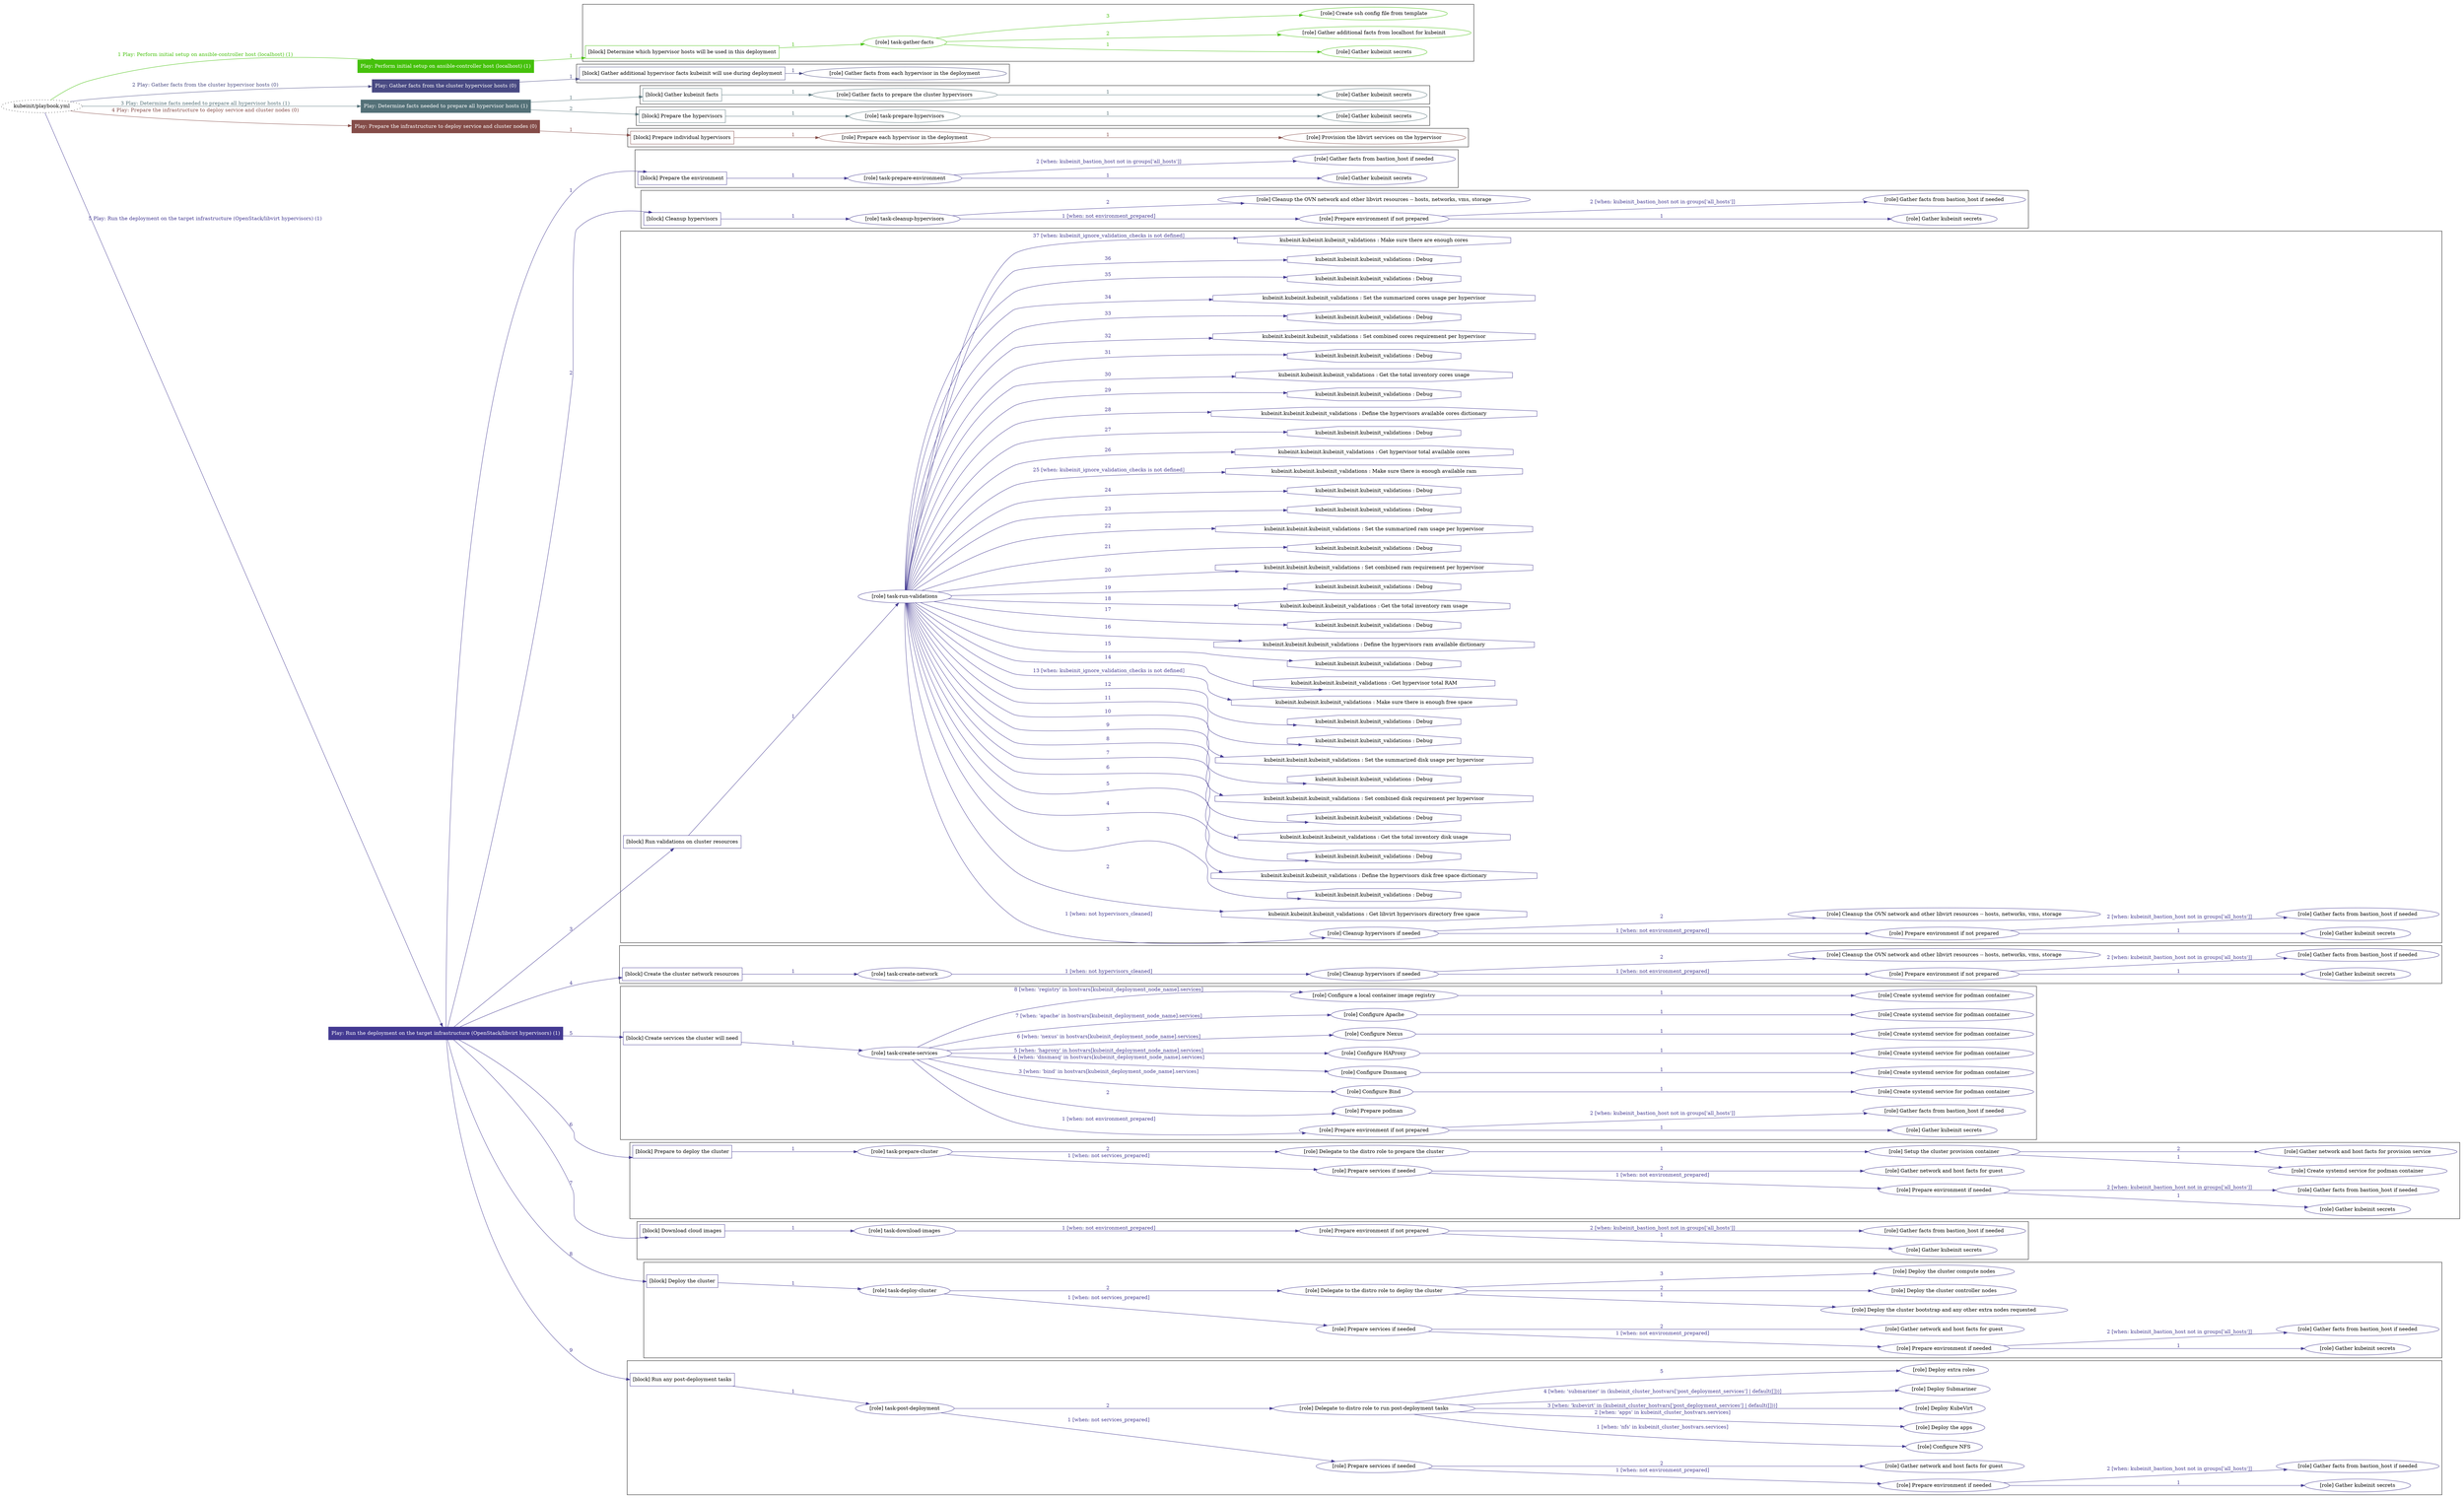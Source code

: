 digraph {
	graph [concentrate=true ordering=in rankdir=LR ratio=fill]
	edge [esep=5 sep=10]
	"kubeinit/playbook.yml" [URL="/home/runner/work/kubeinit/kubeinit/kubeinit/playbook.yml" id=playbook_f1ef7adb style=dotted]
	"kubeinit/playbook.yml" -> play_fabb509e [label="1 Play: Perform initial setup on ansible-controller host (localhost) (1)" color="#45c10b" fontcolor="#45c10b" id=edge_play_fabb509e labeltooltip="1 Play: Perform initial setup on ansible-controller host (localhost) (1)" tooltip="1 Play: Perform initial setup on ansible-controller host (localhost) (1)"]
	subgraph "Play: Perform initial setup on ansible-controller host (localhost) (1)" {
		play_fabb509e [label="Play: Perform initial setup on ansible-controller host (localhost) (1)" URL="/home/runner/work/kubeinit/kubeinit/kubeinit/playbook.yml" color="#45c10b" fontcolor="#ffffff" id=play_fabb509e shape=box style=filled tooltip=localhost]
		play_fabb509e -> block_0208458a [label=1 color="#45c10b" fontcolor="#45c10b" id=edge_block_0208458a labeltooltip=1 tooltip=1]
		subgraph cluster_block_0208458a {
			block_0208458a [label="[block] Determine which hypervisor hosts will be used in this deployment" URL="/home/runner/work/kubeinit/kubeinit/kubeinit/playbook.yml" color="#45c10b" id=block_0208458a labeltooltip="Determine which hypervisor hosts will be used in this deployment" shape=box tooltip="Determine which hypervisor hosts will be used in this deployment"]
			block_0208458a -> role_4c4c0410 [label="1 " color="#45c10b" fontcolor="#45c10b" id=edge_role_4c4c0410 labeltooltip="1 " tooltip="1 "]
			subgraph "task-gather-facts" {
				role_4c4c0410 [label="[role] task-gather-facts" URL="/home/runner/work/kubeinit/kubeinit/kubeinit/playbook.yml" color="#45c10b" id=role_4c4c0410 tooltip="task-gather-facts"]
				role_4c4c0410 -> role_473fc4cc [label="1 " color="#45c10b" fontcolor="#45c10b" id=edge_role_473fc4cc labeltooltip="1 " tooltip="1 "]
				subgraph "Gather kubeinit secrets" {
					role_473fc4cc [label="[role] Gather kubeinit secrets" URL="/home/runner/.ansible/collections/ansible_collections/kubeinit/kubeinit/roles/kubeinit_prepare/tasks/build_hypervisors_group.yml" color="#45c10b" id=role_473fc4cc tooltip="Gather kubeinit secrets"]
				}
				role_4c4c0410 -> role_9137342a [label="2 " color="#45c10b" fontcolor="#45c10b" id=edge_role_9137342a labeltooltip="2 " tooltip="2 "]
				subgraph "Gather additional facts from localhost for kubeinit" {
					role_9137342a [label="[role] Gather additional facts from localhost for kubeinit" URL="/home/runner/.ansible/collections/ansible_collections/kubeinit/kubeinit/roles/kubeinit_prepare/tasks/build_hypervisors_group.yml" color="#45c10b" id=role_9137342a tooltip="Gather additional facts from localhost for kubeinit"]
				}
				role_4c4c0410 -> role_82b6e78a [label="3 " color="#45c10b" fontcolor="#45c10b" id=edge_role_82b6e78a labeltooltip="3 " tooltip="3 "]
				subgraph "Create ssh config file from template" {
					role_82b6e78a [label="[role] Create ssh config file from template" URL="/home/runner/.ansible/collections/ansible_collections/kubeinit/kubeinit/roles/kubeinit_prepare/tasks/build_hypervisors_group.yml" color="#45c10b" id=role_82b6e78a tooltip="Create ssh config file from template"]
				}
			}
		}
	}
	"kubeinit/playbook.yml" -> play_327521df [label="2 Play: Gather facts from the cluster hypervisor hosts (0)" color="#494a83" fontcolor="#494a83" id=edge_play_327521df labeltooltip="2 Play: Gather facts from the cluster hypervisor hosts (0)" tooltip="2 Play: Gather facts from the cluster hypervisor hosts (0)"]
	subgraph "Play: Gather facts from the cluster hypervisor hosts (0)" {
		play_327521df [label="Play: Gather facts from the cluster hypervisor hosts (0)" URL="/home/runner/work/kubeinit/kubeinit/kubeinit/playbook.yml" color="#494a83" fontcolor="#ffffff" id=play_327521df shape=box style=filled tooltip="Play: Gather facts from the cluster hypervisor hosts (0)"]
		play_327521df -> block_bde882eb [label=1 color="#494a83" fontcolor="#494a83" id=edge_block_bde882eb labeltooltip=1 tooltip=1]
		subgraph cluster_block_bde882eb {
			block_bde882eb [label="[block] Gather additional hypervisor facts kubeinit will use during deployment" URL="/home/runner/work/kubeinit/kubeinit/kubeinit/playbook.yml" color="#494a83" id=block_bde882eb labeltooltip="Gather additional hypervisor facts kubeinit will use during deployment" shape=box tooltip="Gather additional hypervisor facts kubeinit will use during deployment"]
			block_bde882eb -> role_050c8e39 [label="1 " color="#494a83" fontcolor="#494a83" id=edge_role_050c8e39 labeltooltip="1 " tooltip="1 "]
			subgraph "Gather facts from each hypervisor in the deployment" {
				role_050c8e39 [label="[role] Gather facts from each hypervisor in the deployment" URL="/home/runner/work/kubeinit/kubeinit/kubeinit/playbook.yml" color="#494a83" id=role_050c8e39 tooltip="Gather facts from each hypervisor in the deployment"]
			}
		}
	}
	"kubeinit/playbook.yml" -> play_872f3c95 [label="3 Play: Determine facts needed to prepare all hypervisor hosts (1)" color="#547178" fontcolor="#547178" id=edge_play_872f3c95 labeltooltip="3 Play: Determine facts needed to prepare all hypervisor hosts (1)" tooltip="3 Play: Determine facts needed to prepare all hypervisor hosts (1)"]
	subgraph "Play: Determine facts needed to prepare all hypervisor hosts (1)" {
		play_872f3c95 [label="Play: Determine facts needed to prepare all hypervisor hosts (1)" URL="/home/runner/work/kubeinit/kubeinit/kubeinit/playbook.yml" color="#547178" fontcolor="#ffffff" id=play_872f3c95 shape=box style=filled tooltip=localhost]
		play_872f3c95 -> block_203fd773 [label=1 color="#547178" fontcolor="#547178" id=edge_block_203fd773 labeltooltip=1 tooltip=1]
		subgraph cluster_block_203fd773 {
			block_203fd773 [label="[block] Gather kubeinit facts" URL="/home/runner/work/kubeinit/kubeinit/kubeinit/playbook.yml" color="#547178" id=block_203fd773 labeltooltip="Gather kubeinit facts" shape=box tooltip="Gather kubeinit facts"]
			block_203fd773 -> role_76fe148a [label="1 " color="#547178" fontcolor="#547178" id=edge_role_76fe148a labeltooltip="1 " tooltip="1 "]
			subgraph "Gather facts to prepare the cluster hypervisors" {
				role_76fe148a [label="[role] Gather facts to prepare the cluster hypervisors" URL="/home/runner/work/kubeinit/kubeinit/kubeinit/playbook.yml" color="#547178" id=role_76fe148a tooltip="Gather facts to prepare the cluster hypervisors"]
				role_76fe148a -> role_fa76c7e6 [label="1 " color="#547178" fontcolor="#547178" id=edge_role_fa76c7e6 labeltooltip="1 " tooltip="1 "]
				subgraph "Gather kubeinit secrets" {
					role_fa76c7e6 [label="[role] Gather kubeinit secrets" URL="/home/runner/.ansible/collections/ansible_collections/kubeinit/kubeinit/roles/kubeinit_prepare/tasks/gather_kubeinit_facts.yml" color="#547178" id=role_fa76c7e6 tooltip="Gather kubeinit secrets"]
				}
			}
		}
		play_872f3c95 -> block_c84a7613 [label=2 color="#547178" fontcolor="#547178" id=edge_block_c84a7613 labeltooltip=2 tooltip=2]
		subgraph cluster_block_c84a7613 {
			block_c84a7613 [label="[block] Prepare the hypervisors" URL="/home/runner/work/kubeinit/kubeinit/kubeinit/playbook.yml" color="#547178" id=block_c84a7613 labeltooltip="Prepare the hypervisors" shape=box tooltip="Prepare the hypervisors"]
			block_c84a7613 -> role_f248ac48 [label="1 " color="#547178" fontcolor="#547178" id=edge_role_f248ac48 labeltooltip="1 " tooltip="1 "]
			subgraph "task-prepare-hypervisors" {
				role_f248ac48 [label="[role] task-prepare-hypervisors" URL="/home/runner/work/kubeinit/kubeinit/kubeinit/playbook.yml" color="#547178" id=role_f248ac48 tooltip="task-prepare-hypervisors"]
				role_f248ac48 -> role_d72f5850 [label="1 " color="#547178" fontcolor="#547178" id=edge_role_d72f5850 labeltooltip="1 " tooltip="1 "]
				subgraph "Gather kubeinit secrets" {
					role_d72f5850 [label="[role] Gather kubeinit secrets" URL="/home/runner/.ansible/collections/ansible_collections/kubeinit/kubeinit/roles/kubeinit_prepare/tasks/gather_kubeinit_facts.yml" color="#547178" id=role_d72f5850 tooltip="Gather kubeinit secrets"]
				}
			}
		}
	}
	"kubeinit/playbook.yml" -> play_e6909265 [label="4 Play: Prepare the infrastructure to deploy service and cluster nodes (0)" color="#844c48" fontcolor="#844c48" id=edge_play_e6909265 labeltooltip="4 Play: Prepare the infrastructure to deploy service and cluster nodes (0)" tooltip="4 Play: Prepare the infrastructure to deploy service and cluster nodes (0)"]
	subgraph "Play: Prepare the infrastructure to deploy service and cluster nodes (0)" {
		play_e6909265 [label="Play: Prepare the infrastructure to deploy service and cluster nodes (0)" URL="/home/runner/work/kubeinit/kubeinit/kubeinit/playbook.yml" color="#844c48" fontcolor="#ffffff" id=play_e6909265 shape=box style=filled tooltip="Play: Prepare the infrastructure to deploy service and cluster nodes (0)"]
		play_e6909265 -> block_bc62491f [label=1 color="#844c48" fontcolor="#844c48" id=edge_block_bc62491f labeltooltip=1 tooltip=1]
		subgraph cluster_block_bc62491f {
			block_bc62491f [label="[block] Prepare individual hypervisors" URL="/home/runner/work/kubeinit/kubeinit/kubeinit/playbook.yml" color="#844c48" id=block_bc62491f labeltooltip="Prepare individual hypervisors" shape=box tooltip="Prepare individual hypervisors"]
			block_bc62491f -> role_dd9dfa43 [label="1 " color="#844c48" fontcolor="#844c48" id=edge_role_dd9dfa43 labeltooltip="1 " tooltip="1 "]
			subgraph "Prepare each hypervisor in the deployment" {
				role_dd9dfa43 [label="[role] Prepare each hypervisor in the deployment" URL="/home/runner/work/kubeinit/kubeinit/kubeinit/playbook.yml" color="#844c48" id=role_dd9dfa43 tooltip="Prepare each hypervisor in the deployment"]
				role_dd9dfa43 -> role_60c9f21b [label="1 " color="#844c48" fontcolor="#844c48" id=edge_role_60c9f21b labeltooltip="1 " tooltip="1 "]
				subgraph "Provision the libvirt services on the hypervisor" {
					role_60c9f21b [label="[role] Provision the libvirt services on the hypervisor" URL="/home/runner/.ansible/collections/ansible_collections/kubeinit/kubeinit/roles/kubeinit_prepare/tasks/prepare_hypervisor.yml" color="#844c48" id=role_60c9f21b tooltip="Provision the libvirt services on the hypervisor"]
				}
			}
		}
	}
	"kubeinit/playbook.yml" -> play_c74c6788 [label="5 Play: Run the deployment on the target infrastructure (OpenStack/libvirt hypervisors) (1)" color="#443a92" fontcolor="#443a92" id=edge_play_c74c6788 labeltooltip="5 Play: Run the deployment on the target infrastructure (OpenStack/libvirt hypervisors) (1)" tooltip="5 Play: Run the deployment on the target infrastructure (OpenStack/libvirt hypervisors) (1)"]
	subgraph "Play: Run the deployment on the target infrastructure (OpenStack/libvirt hypervisors) (1)" {
		play_c74c6788 [label="Play: Run the deployment on the target infrastructure (OpenStack/libvirt hypervisors) (1)" URL="/home/runner/work/kubeinit/kubeinit/kubeinit/playbook.yml" color="#443a92" fontcolor="#ffffff" id=play_c74c6788 shape=box style=filled tooltip=localhost]
		play_c74c6788 -> block_db8c8530 [label=1 color="#443a92" fontcolor="#443a92" id=edge_block_db8c8530 labeltooltip=1 tooltip=1]
		subgraph cluster_block_db8c8530 {
			block_db8c8530 [label="[block] Prepare the environment" URL="/home/runner/work/kubeinit/kubeinit/kubeinit/playbook.yml" color="#443a92" id=block_db8c8530 labeltooltip="Prepare the environment" shape=box tooltip="Prepare the environment"]
			block_db8c8530 -> role_d789dc20 [label="1 " color="#443a92" fontcolor="#443a92" id=edge_role_d789dc20 labeltooltip="1 " tooltip="1 "]
			subgraph "task-prepare-environment" {
				role_d789dc20 [label="[role] task-prepare-environment" URL="/home/runner/work/kubeinit/kubeinit/kubeinit/playbook.yml" color="#443a92" id=role_d789dc20 tooltip="task-prepare-environment"]
				role_d789dc20 -> role_feb5e7ee [label="1 " color="#443a92" fontcolor="#443a92" id=edge_role_feb5e7ee labeltooltip="1 " tooltip="1 "]
				subgraph "Gather kubeinit secrets" {
					role_feb5e7ee [label="[role] Gather kubeinit secrets" URL="/home/runner/.ansible/collections/ansible_collections/kubeinit/kubeinit/roles/kubeinit_prepare/tasks/gather_kubeinit_facts.yml" color="#443a92" id=role_feb5e7ee tooltip="Gather kubeinit secrets"]
				}
				role_d789dc20 -> role_a192f4b1 [label="2 [when: kubeinit_bastion_host not in groups['all_hosts']]" color="#443a92" fontcolor="#443a92" id=edge_role_a192f4b1 labeltooltip="2 [when: kubeinit_bastion_host not in groups['all_hosts']]" tooltip="2 [when: kubeinit_bastion_host not in groups['all_hosts']]"]
				subgraph "Gather facts from bastion_host if needed" {
					role_a192f4b1 [label="[role] Gather facts from bastion_host if needed" URL="/home/runner/.ansible/collections/ansible_collections/kubeinit/kubeinit/roles/kubeinit_prepare/tasks/main.yml" color="#443a92" id=role_a192f4b1 tooltip="Gather facts from bastion_host if needed"]
				}
			}
		}
		play_c74c6788 -> block_e143e408 [label=2 color="#443a92" fontcolor="#443a92" id=edge_block_e143e408 labeltooltip=2 tooltip=2]
		subgraph cluster_block_e143e408 {
			block_e143e408 [label="[block] Cleanup hypervisors" URL="/home/runner/work/kubeinit/kubeinit/kubeinit/playbook.yml" color="#443a92" id=block_e143e408 labeltooltip="Cleanup hypervisors" shape=box tooltip="Cleanup hypervisors"]
			block_e143e408 -> role_1971804c [label="1 " color="#443a92" fontcolor="#443a92" id=edge_role_1971804c labeltooltip="1 " tooltip="1 "]
			subgraph "task-cleanup-hypervisors" {
				role_1971804c [label="[role] task-cleanup-hypervisors" URL="/home/runner/work/kubeinit/kubeinit/kubeinit/playbook.yml" color="#443a92" id=role_1971804c tooltip="task-cleanup-hypervisors"]
				role_1971804c -> role_dc70c184 [label="1 [when: not environment_prepared]" color="#443a92" fontcolor="#443a92" id=edge_role_dc70c184 labeltooltip="1 [when: not environment_prepared]" tooltip="1 [when: not environment_prepared]"]
				subgraph "Prepare environment if not prepared" {
					role_dc70c184 [label="[role] Prepare environment if not prepared" URL="/home/runner/.ansible/collections/ansible_collections/kubeinit/kubeinit/roles/kubeinit_libvirt/tasks/cleanup_hypervisors.yml" color="#443a92" id=role_dc70c184 tooltip="Prepare environment if not prepared"]
					role_dc70c184 -> role_12bd7031 [label="1 " color="#443a92" fontcolor="#443a92" id=edge_role_12bd7031 labeltooltip="1 " tooltip="1 "]
					subgraph "Gather kubeinit secrets" {
						role_12bd7031 [label="[role] Gather kubeinit secrets" URL="/home/runner/.ansible/collections/ansible_collections/kubeinit/kubeinit/roles/kubeinit_prepare/tasks/gather_kubeinit_facts.yml" color="#443a92" id=role_12bd7031 tooltip="Gather kubeinit secrets"]
					}
					role_dc70c184 -> role_d91a3fce [label="2 [when: kubeinit_bastion_host not in groups['all_hosts']]" color="#443a92" fontcolor="#443a92" id=edge_role_d91a3fce labeltooltip="2 [when: kubeinit_bastion_host not in groups['all_hosts']]" tooltip="2 [when: kubeinit_bastion_host not in groups['all_hosts']]"]
					subgraph "Gather facts from bastion_host if needed" {
						role_d91a3fce [label="[role] Gather facts from bastion_host if needed" URL="/home/runner/.ansible/collections/ansible_collections/kubeinit/kubeinit/roles/kubeinit_prepare/tasks/main.yml" color="#443a92" id=role_d91a3fce tooltip="Gather facts from bastion_host if needed"]
					}
				}
				role_1971804c -> role_59fbc5e1 [label="2 " color="#443a92" fontcolor="#443a92" id=edge_role_59fbc5e1 labeltooltip="2 " tooltip="2 "]
				subgraph "Cleanup the OVN network and other libvirt resources -- hosts, networks, vms, storage" {
					role_59fbc5e1 [label="[role] Cleanup the OVN network and other libvirt resources -- hosts, networks, vms, storage" URL="/home/runner/.ansible/collections/ansible_collections/kubeinit/kubeinit/roles/kubeinit_libvirt/tasks/cleanup_hypervisors.yml" color="#443a92" id=role_59fbc5e1 tooltip="Cleanup the OVN network and other libvirt resources -- hosts, networks, vms, storage"]
				}
			}
		}
		play_c74c6788 -> block_5e74391b [label=3 color="#443a92" fontcolor="#443a92" id=edge_block_5e74391b labeltooltip=3 tooltip=3]
		subgraph cluster_block_5e74391b {
			block_5e74391b [label="[block] Run validations on cluster resources" URL="/home/runner/work/kubeinit/kubeinit/kubeinit/playbook.yml" color="#443a92" id=block_5e74391b labeltooltip="Run validations on cluster resources" shape=box tooltip="Run validations on cluster resources"]
			block_5e74391b -> role_a56c668d [label="1 " color="#443a92" fontcolor="#443a92" id=edge_role_a56c668d labeltooltip="1 " tooltip="1 "]
			subgraph "task-run-validations" {
				role_a56c668d [label="[role] task-run-validations" URL="/home/runner/work/kubeinit/kubeinit/kubeinit/playbook.yml" color="#443a92" id=role_a56c668d tooltip="task-run-validations"]
				role_a56c668d -> role_3bebaae3 [label="1 [when: not hypervisors_cleaned]" color="#443a92" fontcolor="#443a92" id=edge_role_3bebaae3 labeltooltip="1 [when: not hypervisors_cleaned]" tooltip="1 [when: not hypervisors_cleaned]"]
				subgraph "Cleanup hypervisors if needed" {
					role_3bebaae3 [label="[role] Cleanup hypervisors if needed" URL="/home/runner/.ansible/collections/ansible_collections/kubeinit/kubeinit/roles/kubeinit_validations/tasks/main.yml" color="#443a92" id=role_3bebaae3 tooltip="Cleanup hypervisors if needed"]
					role_3bebaae3 -> role_2624d68c [label="1 [when: not environment_prepared]" color="#443a92" fontcolor="#443a92" id=edge_role_2624d68c labeltooltip="1 [when: not environment_prepared]" tooltip="1 [when: not environment_prepared]"]
					subgraph "Prepare environment if not prepared" {
						role_2624d68c [label="[role] Prepare environment if not prepared" URL="/home/runner/.ansible/collections/ansible_collections/kubeinit/kubeinit/roles/kubeinit_libvirt/tasks/cleanup_hypervisors.yml" color="#443a92" id=role_2624d68c tooltip="Prepare environment if not prepared"]
						role_2624d68c -> role_0c136685 [label="1 " color="#443a92" fontcolor="#443a92" id=edge_role_0c136685 labeltooltip="1 " tooltip="1 "]
						subgraph "Gather kubeinit secrets" {
							role_0c136685 [label="[role] Gather kubeinit secrets" URL="/home/runner/.ansible/collections/ansible_collections/kubeinit/kubeinit/roles/kubeinit_prepare/tasks/gather_kubeinit_facts.yml" color="#443a92" id=role_0c136685 tooltip="Gather kubeinit secrets"]
						}
						role_2624d68c -> role_4822252d [label="2 [when: kubeinit_bastion_host not in groups['all_hosts']]" color="#443a92" fontcolor="#443a92" id=edge_role_4822252d labeltooltip="2 [when: kubeinit_bastion_host not in groups['all_hosts']]" tooltip="2 [when: kubeinit_bastion_host not in groups['all_hosts']]"]
						subgraph "Gather facts from bastion_host if needed" {
							role_4822252d [label="[role] Gather facts from bastion_host if needed" URL="/home/runner/.ansible/collections/ansible_collections/kubeinit/kubeinit/roles/kubeinit_prepare/tasks/main.yml" color="#443a92" id=role_4822252d tooltip="Gather facts from bastion_host if needed"]
						}
					}
					role_3bebaae3 -> role_fb03ec36 [label="2 " color="#443a92" fontcolor="#443a92" id=edge_role_fb03ec36 labeltooltip="2 " tooltip="2 "]
					subgraph "Cleanup the OVN network and other libvirt resources -- hosts, networks, vms, storage" {
						role_fb03ec36 [label="[role] Cleanup the OVN network and other libvirt resources -- hosts, networks, vms, storage" URL="/home/runner/.ansible/collections/ansible_collections/kubeinit/kubeinit/roles/kubeinit_libvirt/tasks/cleanup_hypervisors.yml" color="#443a92" id=role_fb03ec36 tooltip="Cleanup the OVN network and other libvirt resources -- hosts, networks, vms, storage"]
					}
				}
				task_5bf4d735 [label="kubeinit.kubeinit.kubeinit_validations : Get libvirt hypervisors directory free space" URL="/home/runner/.ansible/collections/ansible_collections/kubeinit/kubeinit/roles/kubeinit_validations/tasks/10_libvirt_free_space.yml" color="#443a92" id=task_5bf4d735 shape=octagon tooltip="kubeinit.kubeinit.kubeinit_validations : Get libvirt hypervisors directory free space"]
				role_a56c668d -> task_5bf4d735 [label="2 " color="#443a92" fontcolor="#443a92" id=edge_task_5bf4d735 labeltooltip="2 " tooltip="2 "]
				task_1319556d [label="kubeinit.kubeinit.kubeinit_validations : Debug" URL="/home/runner/.ansible/collections/ansible_collections/kubeinit/kubeinit/roles/kubeinit_validations/tasks/10_libvirt_free_space.yml" color="#443a92" id=task_1319556d shape=octagon tooltip="kubeinit.kubeinit.kubeinit_validations : Debug"]
				role_a56c668d -> task_1319556d [label="3 " color="#443a92" fontcolor="#443a92" id=edge_task_1319556d labeltooltip="3 " tooltip="3 "]
				task_831126ab [label="kubeinit.kubeinit.kubeinit_validations : Define the hypervisors disk free space dictionary" URL="/home/runner/.ansible/collections/ansible_collections/kubeinit/kubeinit/roles/kubeinit_validations/tasks/10_libvirt_free_space.yml" color="#443a92" id=task_831126ab shape=octagon tooltip="kubeinit.kubeinit.kubeinit_validations : Define the hypervisors disk free space dictionary"]
				role_a56c668d -> task_831126ab [label="4 " color="#443a92" fontcolor="#443a92" id=edge_task_831126ab labeltooltip="4 " tooltip="4 "]
				task_9d6d9506 [label="kubeinit.kubeinit.kubeinit_validations : Debug" URL="/home/runner/.ansible/collections/ansible_collections/kubeinit/kubeinit/roles/kubeinit_validations/tasks/10_libvirt_free_space.yml" color="#443a92" id=task_9d6d9506 shape=octagon tooltip="kubeinit.kubeinit.kubeinit_validations : Debug"]
				role_a56c668d -> task_9d6d9506 [label="5 " color="#443a92" fontcolor="#443a92" id=edge_task_9d6d9506 labeltooltip="5 " tooltip="5 "]
				task_27c920ee [label="kubeinit.kubeinit.kubeinit_validations : Get the total inventory disk usage" URL="/home/runner/.ansible/collections/ansible_collections/kubeinit/kubeinit/roles/kubeinit_validations/tasks/10_libvirt_free_space.yml" color="#443a92" id=task_27c920ee shape=octagon tooltip="kubeinit.kubeinit.kubeinit_validations : Get the total inventory disk usage"]
				role_a56c668d -> task_27c920ee [label="6 " color="#443a92" fontcolor="#443a92" id=edge_task_27c920ee labeltooltip="6 " tooltip="6 "]
				task_d1d84e8d [label="kubeinit.kubeinit.kubeinit_validations : Debug" URL="/home/runner/.ansible/collections/ansible_collections/kubeinit/kubeinit/roles/kubeinit_validations/tasks/10_libvirt_free_space.yml" color="#443a92" id=task_d1d84e8d shape=octagon tooltip="kubeinit.kubeinit.kubeinit_validations : Debug"]
				role_a56c668d -> task_d1d84e8d [label="7 " color="#443a92" fontcolor="#443a92" id=edge_task_d1d84e8d labeltooltip="7 " tooltip="7 "]
				task_03cf1100 [label="kubeinit.kubeinit.kubeinit_validations : Set combined disk requirement per hypervisor" URL="/home/runner/.ansible/collections/ansible_collections/kubeinit/kubeinit/roles/kubeinit_validations/tasks/10_libvirt_free_space.yml" color="#443a92" id=task_03cf1100 shape=octagon tooltip="kubeinit.kubeinit.kubeinit_validations : Set combined disk requirement per hypervisor"]
				role_a56c668d -> task_03cf1100 [label="8 " color="#443a92" fontcolor="#443a92" id=edge_task_03cf1100 labeltooltip="8 " tooltip="8 "]
				task_585d4a7d [label="kubeinit.kubeinit.kubeinit_validations : Debug" URL="/home/runner/.ansible/collections/ansible_collections/kubeinit/kubeinit/roles/kubeinit_validations/tasks/10_libvirt_free_space.yml" color="#443a92" id=task_585d4a7d shape=octagon tooltip="kubeinit.kubeinit.kubeinit_validations : Debug"]
				role_a56c668d -> task_585d4a7d [label="9 " color="#443a92" fontcolor="#443a92" id=edge_task_585d4a7d labeltooltip="9 " tooltip="9 "]
				task_7e96a4cf [label="kubeinit.kubeinit.kubeinit_validations : Set the summarized disk usage per hypervisor" URL="/home/runner/.ansible/collections/ansible_collections/kubeinit/kubeinit/roles/kubeinit_validations/tasks/10_libvirt_free_space.yml" color="#443a92" id=task_7e96a4cf shape=octagon tooltip="kubeinit.kubeinit.kubeinit_validations : Set the summarized disk usage per hypervisor"]
				role_a56c668d -> task_7e96a4cf [label="10 " color="#443a92" fontcolor="#443a92" id=edge_task_7e96a4cf labeltooltip="10 " tooltip="10 "]
				task_82f72dd9 [label="kubeinit.kubeinit.kubeinit_validations : Debug" URL="/home/runner/.ansible/collections/ansible_collections/kubeinit/kubeinit/roles/kubeinit_validations/tasks/10_libvirt_free_space.yml" color="#443a92" id=task_82f72dd9 shape=octagon tooltip="kubeinit.kubeinit.kubeinit_validations : Debug"]
				role_a56c668d -> task_82f72dd9 [label="11 " color="#443a92" fontcolor="#443a92" id=edge_task_82f72dd9 labeltooltip="11 " tooltip="11 "]
				task_3e1c5df9 [label="kubeinit.kubeinit.kubeinit_validations : Debug" URL="/home/runner/.ansible/collections/ansible_collections/kubeinit/kubeinit/roles/kubeinit_validations/tasks/10_libvirt_free_space.yml" color="#443a92" id=task_3e1c5df9 shape=octagon tooltip="kubeinit.kubeinit.kubeinit_validations : Debug"]
				role_a56c668d -> task_3e1c5df9 [label="12 " color="#443a92" fontcolor="#443a92" id=edge_task_3e1c5df9 labeltooltip="12 " tooltip="12 "]
				task_170bb900 [label="kubeinit.kubeinit.kubeinit_validations : Make sure there is enough free space" URL="/home/runner/.ansible/collections/ansible_collections/kubeinit/kubeinit/roles/kubeinit_validations/tasks/10_libvirt_free_space.yml" color="#443a92" id=task_170bb900 shape=octagon tooltip="kubeinit.kubeinit.kubeinit_validations : Make sure there is enough free space"]
				role_a56c668d -> task_170bb900 [label="13 [when: kubeinit_ignore_validation_checks is not defined]" color="#443a92" fontcolor="#443a92" id=edge_task_170bb900 labeltooltip="13 [when: kubeinit_ignore_validation_checks is not defined]" tooltip="13 [when: kubeinit_ignore_validation_checks is not defined]"]
				task_40876b40 [label="kubeinit.kubeinit.kubeinit_validations : Get hypervisor total RAM" URL="/home/runner/.ansible/collections/ansible_collections/kubeinit/kubeinit/roles/kubeinit_validations/tasks/20_libvirt_available_ram.yml" color="#443a92" id=task_40876b40 shape=octagon tooltip="kubeinit.kubeinit.kubeinit_validations : Get hypervisor total RAM"]
				role_a56c668d -> task_40876b40 [label="14 " color="#443a92" fontcolor="#443a92" id=edge_task_40876b40 labeltooltip="14 " tooltip="14 "]
				task_d8d0bf49 [label="kubeinit.kubeinit.kubeinit_validations : Debug" URL="/home/runner/.ansible/collections/ansible_collections/kubeinit/kubeinit/roles/kubeinit_validations/tasks/20_libvirt_available_ram.yml" color="#443a92" id=task_d8d0bf49 shape=octagon tooltip="kubeinit.kubeinit.kubeinit_validations : Debug"]
				role_a56c668d -> task_d8d0bf49 [label="15 " color="#443a92" fontcolor="#443a92" id=edge_task_d8d0bf49 labeltooltip="15 " tooltip="15 "]
				task_68f6e0a2 [label="kubeinit.kubeinit.kubeinit_validations : Define the hypervisors ram available dictionary" URL="/home/runner/.ansible/collections/ansible_collections/kubeinit/kubeinit/roles/kubeinit_validations/tasks/20_libvirt_available_ram.yml" color="#443a92" id=task_68f6e0a2 shape=octagon tooltip="kubeinit.kubeinit.kubeinit_validations : Define the hypervisors ram available dictionary"]
				role_a56c668d -> task_68f6e0a2 [label="16 " color="#443a92" fontcolor="#443a92" id=edge_task_68f6e0a2 labeltooltip="16 " tooltip="16 "]
				task_8be81689 [label="kubeinit.kubeinit.kubeinit_validations : Debug" URL="/home/runner/.ansible/collections/ansible_collections/kubeinit/kubeinit/roles/kubeinit_validations/tasks/20_libvirt_available_ram.yml" color="#443a92" id=task_8be81689 shape=octagon tooltip="kubeinit.kubeinit.kubeinit_validations : Debug"]
				role_a56c668d -> task_8be81689 [label="17 " color="#443a92" fontcolor="#443a92" id=edge_task_8be81689 labeltooltip="17 " tooltip="17 "]
				task_0c9b9514 [label="kubeinit.kubeinit.kubeinit_validations : Get the total inventory ram usage" URL="/home/runner/.ansible/collections/ansible_collections/kubeinit/kubeinit/roles/kubeinit_validations/tasks/20_libvirt_available_ram.yml" color="#443a92" id=task_0c9b9514 shape=octagon tooltip="kubeinit.kubeinit.kubeinit_validations : Get the total inventory ram usage"]
				role_a56c668d -> task_0c9b9514 [label="18 " color="#443a92" fontcolor="#443a92" id=edge_task_0c9b9514 labeltooltip="18 " tooltip="18 "]
				task_98dfa803 [label="kubeinit.kubeinit.kubeinit_validations : Debug" URL="/home/runner/.ansible/collections/ansible_collections/kubeinit/kubeinit/roles/kubeinit_validations/tasks/20_libvirt_available_ram.yml" color="#443a92" id=task_98dfa803 shape=octagon tooltip="kubeinit.kubeinit.kubeinit_validations : Debug"]
				role_a56c668d -> task_98dfa803 [label="19 " color="#443a92" fontcolor="#443a92" id=edge_task_98dfa803 labeltooltip="19 " tooltip="19 "]
				task_7d2bc8ad [label="kubeinit.kubeinit.kubeinit_validations : Set combined ram requirement per hypervisor" URL="/home/runner/.ansible/collections/ansible_collections/kubeinit/kubeinit/roles/kubeinit_validations/tasks/20_libvirt_available_ram.yml" color="#443a92" id=task_7d2bc8ad shape=octagon tooltip="kubeinit.kubeinit.kubeinit_validations : Set combined ram requirement per hypervisor"]
				role_a56c668d -> task_7d2bc8ad [label="20 " color="#443a92" fontcolor="#443a92" id=edge_task_7d2bc8ad labeltooltip="20 " tooltip="20 "]
				task_f239341d [label="kubeinit.kubeinit.kubeinit_validations : Debug" URL="/home/runner/.ansible/collections/ansible_collections/kubeinit/kubeinit/roles/kubeinit_validations/tasks/20_libvirt_available_ram.yml" color="#443a92" id=task_f239341d shape=octagon tooltip="kubeinit.kubeinit.kubeinit_validations : Debug"]
				role_a56c668d -> task_f239341d [label="21 " color="#443a92" fontcolor="#443a92" id=edge_task_f239341d labeltooltip="21 " tooltip="21 "]
				task_b34468fe [label="kubeinit.kubeinit.kubeinit_validations : Set the summarized ram usage per hypervisor" URL="/home/runner/.ansible/collections/ansible_collections/kubeinit/kubeinit/roles/kubeinit_validations/tasks/20_libvirt_available_ram.yml" color="#443a92" id=task_b34468fe shape=octagon tooltip="kubeinit.kubeinit.kubeinit_validations : Set the summarized ram usage per hypervisor"]
				role_a56c668d -> task_b34468fe [label="22 " color="#443a92" fontcolor="#443a92" id=edge_task_b34468fe labeltooltip="22 " tooltip="22 "]
				task_7738b111 [label="kubeinit.kubeinit.kubeinit_validations : Debug" URL="/home/runner/.ansible/collections/ansible_collections/kubeinit/kubeinit/roles/kubeinit_validations/tasks/20_libvirt_available_ram.yml" color="#443a92" id=task_7738b111 shape=octagon tooltip="kubeinit.kubeinit.kubeinit_validations : Debug"]
				role_a56c668d -> task_7738b111 [label="23 " color="#443a92" fontcolor="#443a92" id=edge_task_7738b111 labeltooltip="23 " tooltip="23 "]
				task_fd53bb56 [label="kubeinit.kubeinit.kubeinit_validations : Debug" URL="/home/runner/.ansible/collections/ansible_collections/kubeinit/kubeinit/roles/kubeinit_validations/tasks/20_libvirt_available_ram.yml" color="#443a92" id=task_fd53bb56 shape=octagon tooltip="kubeinit.kubeinit.kubeinit_validations : Debug"]
				role_a56c668d -> task_fd53bb56 [label="24 " color="#443a92" fontcolor="#443a92" id=edge_task_fd53bb56 labeltooltip="24 " tooltip="24 "]
				task_ffc3e329 [label="kubeinit.kubeinit.kubeinit_validations : Make sure there is enough available ram" URL="/home/runner/.ansible/collections/ansible_collections/kubeinit/kubeinit/roles/kubeinit_validations/tasks/20_libvirt_available_ram.yml" color="#443a92" id=task_ffc3e329 shape=octagon tooltip="kubeinit.kubeinit.kubeinit_validations : Make sure there is enough available ram"]
				role_a56c668d -> task_ffc3e329 [label="25 [when: kubeinit_ignore_validation_checks is not defined]" color="#443a92" fontcolor="#443a92" id=edge_task_ffc3e329 labeltooltip="25 [when: kubeinit_ignore_validation_checks is not defined]" tooltip="25 [when: kubeinit_ignore_validation_checks is not defined]"]
				task_42002611 [label="kubeinit.kubeinit.kubeinit_validations : Get hypervisor total available cores" URL="/home/runner/.ansible/collections/ansible_collections/kubeinit/kubeinit/roles/kubeinit_validations/tasks/30_libvirt_check_cpu_cores.yml" color="#443a92" id=task_42002611 shape=octagon tooltip="kubeinit.kubeinit.kubeinit_validations : Get hypervisor total available cores"]
				role_a56c668d -> task_42002611 [label="26 " color="#443a92" fontcolor="#443a92" id=edge_task_42002611 labeltooltip="26 " tooltip="26 "]
				task_d8a98c0f [label="kubeinit.kubeinit.kubeinit_validations : Debug" URL="/home/runner/.ansible/collections/ansible_collections/kubeinit/kubeinit/roles/kubeinit_validations/tasks/30_libvirt_check_cpu_cores.yml" color="#443a92" id=task_d8a98c0f shape=octagon tooltip="kubeinit.kubeinit.kubeinit_validations : Debug"]
				role_a56c668d -> task_d8a98c0f [label="27 " color="#443a92" fontcolor="#443a92" id=edge_task_d8a98c0f labeltooltip="27 " tooltip="27 "]
				task_36094420 [label="kubeinit.kubeinit.kubeinit_validations : Define the hypervisors available cores dictionary" URL="/home/runner/.ansible/collections/ansible_collections/kubeinit/kubeinit/roles/kubeinit_validations/tasks/30_libvirt_check_cpu_cores.yml" color="#443a92" id=task_36094420 shape=octagon tooltip="kubeinit.kubeinit.kubeinit_validations : Define the hypervisors available cores dictionary"]
				role_a56c668d -> task_36094420 [label="28 " color="#443a92" fontcolor="#443a92" id=edge_task_36094420 labeltooltip="28 " tooltip="28 "]
				task_98dfb293 [label="kubeinit.kubeinit.kubeinit_validations : Debug" URL="/home/runner/.ansible/collections/ansible_collections/kubeinit/kubeinit/roles/kubeinit_validations/tasks/30_libvirt_check_cpu_cores.yml" color="#443a92" id=task_98dfb293 shape=octagon tooltip="kubeinit.kubeinit.kubeinit_validations : Debug"]
				role_a56c668d -> task_98dfb293 [label="29 " color="#443a92" fontcolor="#443a92" id=edge_task_98dfb293 labeltooltip="29 " tooltip="29 "]
				task_ac27e3f1 [label="kubeinit.kubeinit.kubeinit_validations : Get the total inventory cores usage" URL="/home/runner/.ansible/collections/ansible_collections/kubeinit/kubeinit/roles/kubeinit_validations/tasks/30_libvirt_check_cpu_cores.yml" color="#443a92" id=task_ac27e3f1 shape=octagon tooltip="kubeinit.kubeinit.kubeinit_validations : Get the total inventory cores usage"]
				role_a56c668d -> task_ac27e3f1 [label="30 " color="#443a92" fontcolor="#443a92" id=edge_task_ac27e3f1 labeltooltip="30 " tooltip="30 "]
				task_f681b909 [label="kubeinit.kubeinit.kubeinit_validations : Debug" URL="/home/runner/.ansible/collections/ansible_collections/kubeinit/kubeinit/roles/kubeinit_validations/tasks/30_libvirt_check_cpu_cores.yml" color="#443a92" id=task_f681b909 shape=octagon tooltip="kubeinit.kubeinit.kubeinit_validations : Debug"]
				role_a56c668d -> task_f681b909 [label="31 " color="#443a92" fontcolor="#443a92" id=edge_task_f681b909 labeltooltip="31 " tooltip="31 "]
				task_a4848bdc [label="kubeinit.kubeinit.kubeinit_validations : Set combined cores requirement per hypervisor" URL="/home/runner/.ansible/collections/ansible_collections/kubeinit/kubeinit/roles/kubeinit_validations/tasks/30_libvirt_check_cpu_cores.yml" color="#443a92" id=task_a4848bdc shape=octagon tooltip="kubeinit.kubeinit.kubeinit_validations : Set combined cores requirement per hypervisor"]
				role_a56c668d -> task_a4848bdc [label="32 " color="#443a92" fontcolor="#443a92" id=edge_task_a4848bdc labeltooltip="32 " tooltip="32 "]
				task_7312b7be [label="kubeinit.kubeinit.kubeinit_validations : Debug" URL="/home/runner/.ansible/collections/ansible_collections/kubeinit/kubeinit/roles/kubeinit_validations/tasks/30_libvirt_check_cpu_cores.yml" color="#443a92" id=task_7312b7be shape=octagon tooltip="kubeinit.kubeinit.kubeinit_validations : Debug"]
				role_a56c668d -> task_7312b7be [label="33 " color="#443a92" fontcolor="#443a92" id=edge_task_7312b7be labeltooltip="33 " tooltip="33 "]
				task_74019556 [label="kubeinit.kubeinit.kubeinit_validations : Set the summarized cores usage per hypervisor" URL="/home/runner/.ansible/collections/ansible_collections/kubeinit/kubeinit/roles/kubeinit_validations/tasks/30_libvirt_check_cpu_cores.yml" color="#443a92" id=task_74019556 shape=octagon tooltip="kubeinit.kubeinit.kubeinit_validations : Set the summarized cores usage per hypervisor"]
				role_a56c668d -> task_74019556 [label="34 " color="#443a92" fontcolor="#443a92" id=edge_task_74019556 labeltooltip="34 " tooltip="34 "]
				task_29b07238 [label="kubeinit.kubeinit.kubeinit_validations : Debug" URL="/home/runner/.ansible/collections/ansible_collections/kubeinit/kubeinit/roles/kubeinit_validations/tasks/30_libvirt_check_cpu_cores.yml" color="#443a92" id=task_29b07238 shape=octagon tooltip="kubeinit.kubeinit.kubeinit_validations : Debug"]
				role_a56c668d -> task_29b07238 [label="35 " color="#443a92" fontcolor="#443a92" id=edge_task_29b07238 labeltooltip="35 " tooltip="35 "]
				task_e4376731 [label="kubeinit.kubeinit.kubeinit_validations : Debug" URL="/home/runner/.ansible/collections/ansible_collections/kubeinit/kubeinit/roles/kubeinit_validations/tasks/30_libvirt_check_cpu_cores.yml" color="#443a92" id=task_e4376731 shape=octagon tooltip="kubeinit.kubeinit.kubeinit_validations : Debug"]
				role_a56c668d -> task_e4376731 [label="36 " color="#443a92" fontcolor="#443a92" id=edge_task_e4376731 labeltooltip="36 " tooltip="36 "]
				task_eae0d512 [label="kubeinit.kubeinit.kubeinit_validations : Make sure there are enough cores" URL="/home/runner/.ansible/collections/ansible_collections/kubeinit/kubeinit/roles/kubeinit_validations/tasks/30_libvirt_check_cpu_cores.yml" color="#443a92" id=task_eae0d512 shape=octagon tooltip="kubeinit.kubeinit.kubeinit_validations : Make sure there are enough cores"]
				role_a56c668d -> task_eae0d512 [label="37 [when: kubeinit_ignore_validation_checks is not defined]" color="#443a92" fontcolor="#443a92" id=edge_task_eae0d512 labeltooltip="37 [when: kubeinit_ignore_validation_checks is not defined]" tooltip="37 [when: kubeinit_ignore_validation_checks is not defined]"]
			}
		}
		play_c74c6788 -> block_2b5181e1 [label=4 color="#443a92" fontcolor="#443a92" id=edge_block_2b5181e1 labeltooltip=4 tooltip=4]
		subgraph cluster_block_2b5181e1 {
			block_2b5181e1 [label="[block] Create the cluster network resources" URL="/home/runner/work/kubeinit/kubeinit/kubeinit/playbook.yml" color="#443a92" id=block_2b5181e1 labeltooltip="Create the cluster network resources" shape=box tooltip="Create the cluster network resources"]
			block_2b5181e1 -> role_7c54ab32 [label="1 " color="#443a92" fontcolor="#443a92" id=edge_role_7c54ab32 labeltooltip="1 " tooltip="1 "]
			subgraph "task-create-network" {
				role_7c54ab32 [label="[role] task-create-network" URL="/home/runner/work/kubeinit/kubeinit/kubeinit/playbook.yml" color="#443a92" id=role_7c54ab32 tooltip="task-create-network"]
				role_7c54ab32 -> role_489d54df [label="1 [when: not hypervisors_cleaned]" color="#443a92" fontcolor="#443a92" id=edge_role_489d54df labeltooltip="1 [when: not hypervisors_cleaned]" tooltip="1 [when: not hypervisors_cleaned]"]
				subgraph "Cleanup hypervisors if needed" {
					role_489d54df [label="[role] Cleanup hypervisors if needed" URL="/home/runner/.ansible/collections/ansible_collections/kubeinit/kubeinit/roles/kubeinit_libvirt/tasks/create_network.yml" color="#443a92" id=role_489d54df tooltip="Cleanup hypervisors if needed"]
					role_489d54df -> role_a2fe5c61 [label="1 [when: not environment_prepared]" color="#443a92" fontcolor="#443a92" id=edge_role_a2fe5c61 labeltooltip="1 [when: not environment_prepared]" tooltip="1 [when: not environment_prepared]"]
					subgraph "Prepare environment if not prepared" {
						role_a2fe5c61 [label="[role] Prepare environment if not prepared" URL="/home/runner/.ansible/collections/ansible_collections/kubeinit/kubeinit/roles/kubeinit_libvirt/tasks/cleanup_hypervisors.yml" color="#443a92" id=role_a2fe5c61 tooltip="Prepare environment if not prepared"]
						role_a2fe5c61 -> role_24e91507 [label="1 " color="#443a92" fontcolor="#443a92" id=edge_role_24e91507 labeltooltip="1 " tooltip="1 "]
						subgraph "Gather kubeinit secrets" {
							role_24e91507 [label="[role] Gather kubeinit secrets" URL="/home/runner/.ansible/collections/ansible_collections/kubeinit/kubeinit/roles/kubeinit_prepare/tasks/gather_kubeinit_facts.yml" color="#443a92" id=role_24e91507 tooltip="Gather kubeinit secrets"]
						}
						role_a2fe5c61 -> role_62a7ddb7 [label="2 [when: kubeinit_bastion_host not in groups['all_hosts']]" color="#443a92" fontcolor="#443a92" id=edge_role_62a7ddb7 labeltooltip="2 [when: kubeinit_bastion_host not in groups['all_hosts']]" tooltip="2 [when: kubeinit_bastion_host not in groups['all_hosts']]"]
						subgraph "Gather facts from bastion_host if needed" {
							role_62a7ddb7 [label="[role] Gather facts from bastion_host if needed" URL="/home/runner/.ansible/collections/ansible_collections/kubeinit/kubeinit/roles/kubeinit_prepare/tasks/main.yml" color="#443a92" id=role_62a7ddb7 tooltip="Gather facts from bastion_host if needed"]
						}
					}
					role_489d54df -> role_4fcb7a31 [label="2 " color="#443a92" fontcolor="#443a92" id=edge_role_4fcb7a31 labeltooltip="2 " tooltip="2 "]
					subgraph "Cleanup the OVN network and other libvirt resources -- hosts, networks, vms, storage" {
						role_4fcb7a31 [label="[role] Cleanup the OVN network and other libvirt resources -- hosts, networks, vms, storage" URL="/home/runner/.ansible/collections/ansible_collections/kubeinit/kubeinit/roles/kubeinit_libvirt/tasks/cleanup_hypervisors.yml" color="#443a92" id=role_4fcb7a31 tooltip="Cleanup the OVN network and other libvirt resources -- hosts, networks, vms, storage"]
					}
				}
			}
		}
		play_c74c6788 -> block_3381a499 [label=5 color="#443a92" fontcolor="#443a92" id=edge_block_3381a499 labeltooltip=5 tooltip=5]
		subgraph cluster_block_3381a499 {
			block_3381a499 [label="[block] Create services the cluster will need" URL="/home/runner/work/kubeinit/kubeinit/kubeinit/playbook.yml" color="#443a92" id=block_3381a499 labeltooltip="Create services the cluster will need" shape=box tooltip="Create services the cluster will need"]
			block_3381a499 -> role_673efa4a [label="1 " color="#443a92" fontcolor="#443a92" id=edge_role_673efa4a labeltooltip="1 " tooltip="1 "]
			subgraph "task-create-services" {
				role_673efa4a [label="[role] task-create-services" URL="/home/runner/work/kubeinit/kubeinit/kubeinit/playbook.yml" color="#443a92" id=role_673efa4a tooltip="task-create-services"]
				role_673efa4a -> role_4c4cb997 [label="1 [when: not environment_prepared]" color="#443a92" fontcolor="#443a92" id=edge_role_4c4cb997 labeltooltip="1 [when: not environment_prepared]" tooltip="1 [when: not environment_prepared]"]
				subgraph "Prepare environment if not prepared" {
					role_4c4cb997 [label="[role] Prepare environment if not prepared" URL="/home/runner/.ansible/collections/ansible_collections/kubeinit/kubeinit/roles/kubeinit_services/tasks/main.yml" color="#443a92" id=role_4c4cb997 tooltip="Prepare environment if not prepared"]
					role_4c4cb997 -> role_0d42a420 [label="1 " color="#443a92" fontcolor="#443a92" id=edge_role_0d42a420 labeltooltip="1 " tooltip="1 "]
					subgraph "Gather kubeinit secrets" {
						role_0d42a420 [label="[role] Gather kubeinit secrets" URL="/home/runner/.ansible/collections/ansible_collections/kubeinit/kubeinit/roles/kubeinit_prepare/tasks/gather_kubeinit_facts.yml" color="#443a92" id=role_0d42a420 tooltip="Gather kubeinit secrets"]
					}
					role_4c4cb997 -> role_0aa66108 [label="2 [when: kubeinit_bastion_host not in groups['all_hosts']]" color="#443a92" fontcolor="#443a92" id=edge_role_0aa66108 labeltooltip="2 [when: kubeinit_bastion_host not in groups['all_hosts']]" tooltip="2 [when: kubeinit_bastion_host not in groups['all_hosts']]"]
					subgraph "Gather facts from bastion_host if needed" {
						role_0aa66108 [label="[role] Gather facts from bastion_host if needed" URL="/home/runner/.ansible/collections/ansible_collections/kubeinit/kubeinit/roles/kubeinit_prepare/tasks/main.yml" color="#443a92" id=role_0aa66108 tooltip="Gather facts from bastion_host if needed"]
					}
				}
				role_673efa4a -> role_41876e53 [label="2 " color="#443a92" fontcolor="#443a92" id=edge_role_41876e53 labeltooltip="2 " tooltip="2 "]
				subgraph "Prepare podman" {
					role_41876e53 [label="[role] Prepare podman" URL="/home/runner/.ansible/collections/ansible_collections/kubeinit/kubeinit/roles/kubeinit_services/tasks/00_create_service_pod.yml" color="#443a92" id=role_41876e53 tooltip="Prepare podman"]
				}
				role_673efa4a -> role_e972f4f5 [label="3 [when: 'bind' in hostvars[kubeinit_deployment_node_name].services]" color="#443a92" fontcolor="#443a92" id=edge_role_e972f4f5 labeltooltip="3 [when: 'bind' in hostvars[kubeinit_deployment_node_name].services]" tooltip="3 [when: 'bind' in hostvars[kubeinit_deployment_node_name].services]"]
				subgraph "Configure Bind" {
					role_e972f4f5 [label="[role] Configure Bind" URL="/home/runner/.ansible/collections/ansible_collections/kubeinit/kubeinit/roles/kubeinit_services/tasks/start_services_containers.yml" color="#443a92" id=role_e972f4f5 tooltip="Configure Bind"]
					role_e972f4f5 -> role_d27dbd73 [label="1 " color="#443a92" fontcolor="#443a92" id=edge_role_d27dbd73 labeltooltip="1 " tooltip="1 "]
					subgraph "Create systemd service for podman container" {
						role_d27dbd73 [label="[role] Create systemd service for podman container" URL="/home/runner/.ansible/collections/ansible_collections/kubeinit/kubeinit/roles/kubeinit_bind/tasks/main.yml" color="#443a92" id=role_d27dbd73 tooltip="Create systemd service for podman container"]
					}
				}
				role_673efa4a -> role_f5d174e0 [label="4 [when: 'dnsmasq' in hostvars[kubeinit_deployment_node_name].services]" color="#443a92" fontcolor="#443a92" id=edge_role_f5d174e0 labeltooltip="4 [when: 'dnsmasq' in hostvars[kubeinit_deployment_node_name].services]" tooltip="4 [when: 'dnsmasq' in hostvars[kubeinit_deployment_node_name].services]"]
				subgraph "Configure Dnsmasq" {
					role_f5d174e0 [label="[role] Configure Dnsmasq" URL="/home/runner/.ansible/collections/ansible_collections/kubeinit/kubeinit/roles/kubeinit_services/tasks/start_services_containers.yml" color="#443a92" id=role_f5d174e0 tooltip="Configure Dnsmasq"]
					role_f5d174e0 -> role_c4cc9e60 [label="1 " color="#443a92" fontcolor="#443a92" id=edge_role_c4cc9e60 labeltooltip="1 " tooltip="1 "]
					subgraph "Create systemd service for podman container" {
						role_c4cc9e60 [label="[role] Create systemd service for podman container" URL="/home/runner/.ansible/collections/ansible_collections/kubeinit/kubeinit/roles/kubeinit_dnsmasq/tasks/main.yml" color="#443a92" id=role_c4cc9e60 tooltip="Create systemd service for podman container"]
					}
				}
				role_673efa4a -> role_483a0e13 [label="5 [when: 'haproxy' in hostvars[kubeinit_deployment_node_name].services]" color="#443a92" fontcolor="#443a92" id=edge_role_483a0e13 labeltooltip="5 [when: 'haproxy' in hostvars[kubeinit_deployment_node_name].services]" tooltip="5 [when: 'haproxy' in hostvars[kubeinit_deployment_node_name].services]"]
				subgraph "Configure HAProxy" {
					role_483a0e13 [label="[role] Configure HAProxy" URL="/home/runner/.ansible/collections/ansible_collections/kubeinit/kubeinit/roles/kubeinit_services/tasks/start_services_containers.yml" color="#443a92" id=role_483a0e13 tooltip="Configure HAProxy"]
					role_483a0e13 -> role_e4dbe6f2 [label="1 " color="#443a92" fontcolor="#443a92" id=edge_role_e4dbe6f2 labeltooltip="1 " tooltip="1 "]
					subgraph "Create systemd service for podman container" {
						role_e4dbe6f2 [label="[role] Create systemd service for podman container" URL="/home/runner/.ansible/collections/ansible_collections/kubeinit/kubeinit/roles/kubeinit_haproxy/tasks/main.yml" color="#443a92" id=role_e4dbe6f2 tooltip="Create systemd service for podman container"]
					}
				}
				role_673efa4a -> role_ea30c20a [label="6 [when: 'nexus' in hostvars[kubeinit_deployment_node_name].services]" color="#443a92" fontcolor="#443a92" id=edge_role_ea30c20a labeltooltip="6 [when: 'nexus' in hostvars[kubeinit_deployment_node_name].services]" tooltip="6 [when: 'nexus' in hostvars[kubeinit_deployment_node_name].services]"]
				subgraph "Configure Nexus" {
					role_ea30c20a [label="[role] Configure Nexus" URL="/home/runner/.ansible/collections/ansible_collections/kubeinit/kubeinit/roles/kubeinit_services/tasks/start_services_containers.yml" color="#443a92" id=role_ea30c20a tooltip="Configure Nexus"]
					role_ea30c20a -> role_3f369a57 [label="1 " color="#443a92" fontcolor="#443a92" id=edge_role_3f369a57 labeltooltip="1 " tooltip="1 "]
					subgraph "Create systemd service for podman container" {
						role_3f369a57 [label="[role] Create systemd service for podman container" URL="/home/runner/.ansible/collections/ansible_collections/kubeinit/kubeinit/roles/kubeinit_nexus/tasks/main.yml" color="#443a92" id=role_3f369a57 tooltip="Create systemd service for podman container"]
					}
				}
				role_673efa4a -> role_56657362 [label="7 [when: 'apache' in hostvars[kubeinit_deployment_node_name].services]" color="#443a92" fontcolor="#443a92" id=edge_role_56657362 labeltooltip="7 [when: 'apache' in hostvars[kubeinit_deployment_node_name].services]" tooltip="7 [when: 'apache' in hostvars[kubeinit_deployment_node_name].services]"]
				subgraph "Configure Apache" {
					role_56657362 [label="[role] Configure Apache" URL="/home/runner/.ansible/collections/ansible_collections/kubeinit/kubeinit/roles/kubeinit_services/tasks/start_services_containers.yml" color="#443a92" id=role_56657362 tooltip="Configure Apache"]
					role_56657362 -> role_843c1a27 [label="1 " color="#443a92" fontcolor="#443a92" id=edge_role_843c1a27 labeltooltip="1 " tooltip="1 "]
					subgraph "Create systemd service for podman container" {
						role_843c1a27 [label="[role] Create systemd service for podman container" URL="/home/runner/.ansible/collections/ansible_collections/kubeinit/kubeinit/roles/kubeinit_apache/tasks/main.yml" color="#443a92" id=role_843c1a27 tooltip="Create systemd service for podman container"]
					}
				}
				role_673efa4a -> role_37d9f694 [label="8 [when: 'registry' in hostvars[kubeinit_deployment_node_name].services]" color="#443a92" fontcolor="#443a92" id=edge_role_37d9f694 labeltooltip="8 [when: 'registry' in hostvars[kubeinit_deployment_node_name].services]" tooltip="8 [when: 'registry' in hostvars[kubeinit_deployment_node_name].services]"]
				subgraph "Configure a local container image registry" {
					role_37d9f694 [label="[role] Configure a local container image registry" URL="/home/runner/.ansible/collections/ansible_collections/kubeinit/kubeinit/roles/kubeinit_services/tasks/start_services_containers.yml" color="#443a92" id=role_37d9f694 tooltip="Configure a local container image registry"]
					role_37d9f694 -> role_54c8e37b [label="1 " color="#443a92" fontcolor="#443a92" id=edge_role_54c8e37b labeltooltip="1 " tooltip="1 "]
					subgraph "Create systemd service for podman container" {
						role_54c8e37b [label="[role] Create systemd service for podman container" URL="/home/runner/.ansible/collections/ansible_collections/kubeinit/kubeinit/roles/kubeinit_registry/tasks/main.yml" color="#443a92" id=role_54c8e37b tooltip="Create systemd service for podman container"]
					}
				}
			}
		}
		play_c74c6788 -> block_c77e72a2 [label=6 color="#443a92" fontcolor="#443a92" id=edge_block_c77e72a2 labeltooltip=6 tooltip=6]
		subgraph cluster_block_c77e72a2 {
			block_c77e72a2 [label="[block] Prepare to deploy the cluster" URL="/home/runner/work/kubeinit/kubeinit/kubeinit/playbook.yml" color="#443a92" id=block_c77e72a2 labeltooltip="Prepare to deploy the cluster" shape=box tooltip="Prepare to deploy the cluster"]
			block_c77e72a2 -> role_ada19aab [label="1 " color="#443a92" fontcolor="#443a92" id=edge_role_ada19aab labeltooltip="1 " tooltip="1 "]
			subgraph "task-prepare-cluster" {
				role_ada19aab [label="[role] task-prepare-cluster" URL="/home/runner/work/kubeinit/kubeinit/kubeinit/playbook.yml" color="#443a92" id=role_ada19aab tooltip="task-prepare-cluster"]
				role_ada19aab -> role_7ef0ce27 [label="1 [when: not services_prepared]" color="#443a92" fontcolor="#443a92" id=edge_role_7ef0ce27 labeltooltip="1 [when: not services_prepared]" tooltip="1 [when: not services_prepared]"]
				subgraph "Prepare services if needed" {
					role_7ef0ce27 [label="[role] Prepare services if needed" URL="/home/runner/.ansible/collections/ansible_collections/kubeinit/kubeinit/roles/kubeinit_prepare/tasks/prepare_cluster.yml" color="#443a92" id=role_7ef0ce27 tooltip="Prepare services if needed"]
					role_7ef0ce27 -> role_43fcf378 [label="1 [when: not environment_prepared]" color="#443a92" fontcolor="#443a92" id=edge_role_43fcf378 labeltooltip="1 [when: not environment_prepared]" tooltip="1 [when: not environment_prepared]"]
					subgraph "Prepare environment if needed" {
						role_43fcf378 [label="[role] Prepare environment if needed" URL="/home/runner/.ansible/collections/ansible_collections/kubeinit/kubeinit/roles/kubeinit_services/tasks/prepare_services.yml" color="#443a92" id=role_43fcf378 tooltip="Prepare environment if needed"]
						role_43fcf378 -> role_d015e564 [label="1 " color="#443a92" fontcolor="#443a92" id=edge_role_d015e564 labeltooltip="1 " tooltip="1 "]
						subgraph "Gather kubeinit secrets" {
							role_d015e564 [label="[role] Gather kubeinit secrets" URL="/home/runner/.ansible/collections/ansible_collections/kubeinit/kubeinit/roles/kubeinit_prepare/tasks/gather_kubeinit_facts.yml" color="#443a92" id=role_d015e564 tooltip="Gather kubeinit secrets"]
						}
						role_43fcf378 -> role_12b7ce59 [label="2 [when: kubeinit_bastion_host not in groups['all_hosts']]" color="#443a92" fontcolor="#443a92" id=edge_role_12b7ce59 labeltooltip="2 [when: kubeinit_bastion_host not in groups['all_hosts']]" tooltip="2 [when: kubeinit_bastion_host not in groups['all_hosts']]"]
						subgraph "Gather facts from bastion_host if needed" {
							role_12b7ce59 [label="[role] Gather facts from bastion_host if needed" URL="/home/runner/.ansible/collections/ansible_collections/kubeinit/kubeinit/roles/kubeinit_prepare/tasks/main.yml" color="#443a92" id=role_12b7ce59 tooltip="Gather facts from bastion_host if needed"]
						}
					}
					role_7ef0ce27 -> role_b981e8a0 [label="2 " color="#443a92" fontcolor="#443a92" id=edge_role_b981e8a0 labeltooltip="2 " tooltip="2 "]
					subgraph "Gather network and host facts for guest" {
						role_b981e8a0 [label="[role] Gather network and host facts for guest" URL="/home/runner/.ansible/collections/ansible_collections/kubeinit/kubeinit/roles/kubeinit_services/tasks/prepare_services.yml" color="#443a92" id=role_b981e8a0 tooltip="Gather network and host facts for guest"]
					}
				}
				role_ada19aab -> role_04769660 [label="2 " color="#443a92" fontcolor="#443a92" id=edge_role_04769660 labeltooltip="2 " tooltip="2 "]
				subgraph "Delegate to the distro role to prepare the cluster" {
					role_04769660 [label="[role] Delegate to the distro role to prepare the cluster" URL="/home/runner/.ansible/collections/ansible_collections/kubeinit/kubeinit/roles/kubeinit_prepare/tasks/prepare_cluster.yml" color="#443a92" id=role_04769660 tooltip="Delegate to the distro role to prepare the cluster"]
					role_04769660 -> role_54e2416e [label="1 " color="#443a92" fontcolor="#443a92" id=edge_role_54e2416e labeltooltip="1 " tooltip="1 "]
					subgraph "Setup the cluster provision container" {
						role_54e2416e [label="[role] Setup the cluster provision container" URL="/home/runner/.ansible/collections/ansible_collections/kubeinit/kubeinit/roles/kubeinit_openshift/tasks/prepare_cluster.yml" color="#443a92" id=role_54e2416e tooltip="Setup the cluster provision container"]
						role_54e2416e -> role_0c9618e1 [label="1 " color="#443a92" fontcolor="#443a92" id=edge_role_0c9618e1 labeltooltip="1 " tooltip="1 "]
						subgraph "Create systemd service for podman container" {
							role_0c9618e1 [label="[role] Create systemd service for podman container" URL="/home/runner/.ansible/collections/ansible_collections/kubeinit/kubeinit/roles/kubeinit_services/tasks/create_provision_container.yml" color="#443a92" id=role_0c9618e1 tooltip="Create systemd service for podman container"]
						}
						role_54e2416e -> role_958fbfdd [label="2 " color="#443a92" fontcolor="#443a92" id=edge_role_958fbfdd labeltooltip="2 " tooltip="2 "]
						subgraph "Gather network and host facts for provision service" {
							role_958fbfdd [label="[role] Gather network and host facts for provision service" URL="/home/runner/.ansible/collections/ansible_collections/kubeinit/kubeinit/roles/kubeinit_services/tasks/create_provision_container.yml" color="#443a92" id=role_958fbfdd tooltip="Gather network and host facts for provision service"]
						}
					}
				}
			}
		}
		play_c74c6788 -> block_dad0df17 [label=7 color="#443a92" fontcolor="#443a92" id=edge_block_dad0df17 labeltooltip=7 tooltip=7]
		subgraph cluster_block_dad0df17 {
			block_dad0df17 [label="[block] Download cloud images" URL="/home/runner/work/kubeinit/kubeinit/kubeinit/playbook.yml" color="#443a92" id=block_dad0df17 labeltooltip="Download cloud images" shape=box tooltip="Download cloud images"]
			block_dad0df17 -> role_59fdbe4e [label="1 " color="#443a92" fontcolor="#443a92" id=edge_role_59fdbe4e labeltooltip="1 " tooltip="1 "]
			subgraph "task-download-images" {
				role_59fdbe4e [label="[role] task-download-images" URL="/home/runner/work/kubeinit/kubeinit/kubeinit/playbook.yml" color="#443a92" id=role_59fdbe4e tooltip="task-download-images"]
				role_59fdbe4e -> role_2a288b75 [label="1 [when: not environment_prepared]" color="#443a92" fontcolor="#443a92" id=edge_role_2a288b75 labeltooltip="1 [when: not environment_prepared]" tooltip="1 [when: not environment_prepared]"]
				subgraph "Prepare environment if not prepared" {
					role_2a288b75 [label="[role] Prepare environment if not prepared" URL="/home/runner/.ansible/collections/ansible_collections/kubeinit/kubeinit/roles/kubeinit_libvirt/tasks/download_cloud_images.yml" color="#443a92" id=role_2a288b75 tooltip="Prepare environment if not prepared"]
					role_2a288b75 -> role_51696ab7 [label="1 " color="#443a92" fontcolor="#443a92" id=edge_role_51696ab7 labeltooltip="1 " tooltip="1 "]
					subgraph "Gather kubeinit secrets" {
						role_51696ab7 [label="[role] Gather kubeinit secrets" URL="/home/runner/.ansible/collections/ansible_collections/kubeinit/kubeinit/roles/kubeinit_prepare/tasks/gather_kubeinit_facts.yml" color="#443a92" id=role_51696ab7 tooltip="Gather kubeinit secrets"]
					}
					role_2a288b75 -> role_44592246 [label="2 [when: kubeinit_bastion_host not in groups['all_hosts']]" color="#443a92" fontcolor="#443a92" id=edge_role_44592246 labeltooltip="2 [when: kubeinit_bastion_host not in groups['all_hosts']]" tooltip="2 [when: kubeinit_bastion_host not in groups['all_hosts']]"]
					subgraph "Gather facts from bastion_host if needed" {
						role_44592246 [label="[role] Gather facts from bastion_host if needed" URL="/home/runner/.ansible/collections/ansible_collections/kubeinit/kubeinit/roles/kubeinit_prepare/tasks/main.yml" color="#443a92" id=role_44592246 tooltip="Gather facts from bastion_host if needed"]
					}
				}
			}
		}
		play_c74c6788 -> block_8a99dbfa [label=8 color="#443a92" fontcolor="#443a92" id=edge_block_8a99dbfa labeltooltip=8 tooltip=8]
		subgraph cluster_block_8a99dbfa {
			block_8a99dbfa [label="[block] Deploy the cluster" URL="/home/runner/work/kubeinit/kubeinit/kubeinit/playbook.yml" color="#443a92" id=block_8a99dbfa labeltooltip="Deploy the cluster" shape=box tooltip="Deploy the cluster"]
			block_8a99dbfa -> role_69206575 [label="1 " color="#443a92" fontcolor="#443a92" id=edge_role_69206575 labeltooltip="1 " tooltip="1 "]
			subgraph "task-deploy-cluster" {
				role_69206575 [label="[role] task-deploy-cluster" URL="/home/runner/work/kubeinit/kubeinit/kubeinit/playbook.yml" color="#443a92" id=role_69206575 tooltip="task-deploy-cluster"]
				role_69206575 -> role_46c0fae5 [label="1 [when: not services_prepared]" color="#443a92" fontcolor="#443a92" id=edge_role_46c0fae5 labeltooltip="1 [when: not services_prepared]" tooltip="1 [when: not services_prepared]"]
				subgraph "Prepare services if needed" {
					role_46c0fae5 [label="[role] Prepare services if needed" URL="/home/runner/.ansible/collections/ansible_collections/kubeinit/kubeinit/roles/kubeinit_prepare/tasks/deploy_cluster.yml" color="#443a92" id=role_46c0fae5 tooltip="Prepare services if needed"]
					role_46c0fae5 -> role_10a2a249 [label="1 [when: not environment_prepared]" color="#443a92" fontcolor="#443a92" id=edge_role_10a2a249 labeltooltip="1 [when: not environment_prepared]" tooltip="1 [when: not environment_prepared]"]
					subgraph "Prepare environment if needed" {
						role_10a2a249 [label="[role] Prepare environment if needed" URL="/home/runner/.ansible/collections/ansible_collections/kubeinit/kubeinit/roles/kubeinit_services/tasks/prepare_services.yml" color="#443a92" id=role_10a2a249 tooltip="Prepare environment if needed"]
						role_10a2a249 -> role_130b0855 [label="1 " color="#443a92" fontcolor="#443a92" id=edge_role_130b0855 labeltooltip="1 " tooltip="1 "]
						subgraph "Gather kubeinit secrets" {
							role_130b0855 [label="[role] Gather kubeinit secrets" URL="/home/runner/.ansible/collections/ansible_collections/kubeinit/kubeinit/roles/kubeinit_prepare/tasks/gather_kubeinit_facts.yml" color="#443a92" id=role_130b0855 tooltip="Gather kubeinit secrets"]
						}
						role_10a2a249 -> role_2a4449e7 [label="2 [when: kubeinit_bastion_host not in groups['all_hosts']]" color="#443a92" fontcolor="#443a92" id=edge_role_2a4449e7 labeltooltip="2 [when: kubeinit_bastion_host not in groups['all_hosts']]" tooltip="2 [when: kubeinit_bastion_host not in groups['all_hosts']]"]
						subgraph "Gather facts from bastion_host if needed" {
							role_2a4449e7 [label="[role] Gather facts from bastion_host if needed" URL="/home/runner/.ansible/collections/ansible_collections/kubeinit/kubeinit/roles/kubeinit_prepare/tasks/main.yml" color="#443a92" id=role_2a4449e7 tooltip="Gather facts from bastion_host if needed"]
						}
					}
					role_46c0fae5 -> role_e05a4861 [label="2 " color="#443a92" fontcolor="#443a92" id=edge_role_e05a4861 labeltooltip="2 " tooltip="2 "]
					subgraph "Gather network and host facts for guest" {
						role_e05a4861 [label="[role] Gather network and host facts for guest" URL="/home/runner/.ansible/collections/ansible_collections/kubeinit/kubeinit/roles/kubeinit_services/tasks/prepare_services.yml" color="#443a92" id=role_e05a4861 tooltip="Gather network and host facts for guest"]
					}
				}
				role_69206575 -> role_5c21f857 [label="2 " color="#443a92" fontcolor="#443a92" id=edge_role_5c21f857 labeltooltip="2 " tooltip="2 "]
				subgraph "Delegate to the distro role to deploy the cluster" {
					role_5c21f857 [label="[role] Delegate to the distro role to deploy the cluster" URL="/home/runner/.ansible/collections/ansible_collections/kubeinit/kubeinit/roles/kubeinit_prepare/tasks/deploy_cluster.yml" color="#443a92" id=role_5c21f857 tooltip="Delegate to the distro role to deploy the cluster"]
					role_5c21f857 -> role_44b01e86 [label="1 " color="#443a92" fontcolor="#443a92" id=edge_role_44b01e86 labeltooltip="1 " tooltip="1 "]
					subgraph "Deploy the cluster bootstrap and any other extra nodes requested" {
						role_44b01e86 [label="[role] Deploy the cluster bootstrap and any other extra nodes requested" URL="/home/runner/.ansible/collections/ansible_collections/kubeinit/kubeinit/roles/kubeinit_openshift/tasks/main.yml" color="#443a92" id=role_44b01e86 tooltip="Deploy the cluster bootstrap and any other extra nodes requested"]
					}
					role_5c21f857 -> role_7fa1ea59 [label="2 " color="#443a92" fontcolor="#443a92" id=edge_role_7fa1ea59 labeltooltip="2 " tooltip="2 "]
					subgraph "Deploy the cluster controller nodes" {
						role_7fa1ea59 [label="[role] Deploy the cluster controller nodes" URL="/home/runner/.ansible/collections/ansible_collections/kubeinit/kubeinit/roles/kubeinit_openshift/tasks/main.yml" color="#443a92" id=role_7fa1ea59 tooltip="Deploy the cluster controller nodes"]
					}
					role_5c21f857 -> role_598a2095 [label="3 " color="#443a92" fontcolor="#443a92" id=edge_role_598a2095 labeltooltip="3 " tooltip="3 "]
					subgraph "Deploy the cluster compute nodes" {
						role_598a2095 [label="[role] Deploy the cluster compute nodes" URL="/home/runner/.ansible/collections/ansible_collections/kubeinit/kubeinit/roles/kubeinit_openshift/tasks/main.yml" color="#443a92" id=role_598a2095 tooltip="Deploy the cluster compute nodes"]
					}
				}
			}
		}
		play_c74c6788 -> block_70cea407 [label=9 color="#443a92" fontcolor="#443a92" id=edge_block_70cea407 labeltooltip=9 tooltip=9]
		subgraph cluster_block_70cea407 {
			block_70cea407 [label="[block] Run any post-deployment tasks" URL="/home/runner/work/kubeinit/kubeinit/kubeinit/playbook.yml" color="#443a92" id=block_70cea407 labeltooltip="Run any post-deployment tasks" shape=box tooltip="Run any post-deployment tasks"]
			block_70cea407 -> role_16c06bc2 [label="1 " color="#443a92" fontcolor="#443a92" id=edge_role_16c06bc2 labeltooltip="1 " tooltip="1 "]
			subgraph "task-post-deployment" {
				role_16c06bc2 [label="[role] task-post-deployment" URL="/home/runner/work/kubeinit/kubeinit/kubeinit/playbook.yml" color="#443a92" id=role_16c06bc2 tooltip="task-post-deployment"]
				role_16c06bc2 -> role_017da13d [label="1 [when: not services_prepared]" color="#443a92" fontcolor="#443a92" id=edge_role_017da13d labeltooltip="1 [when: not services_prepared]" tooltip="1 [when: not services_prepared]"]
				subgraph "Prepare services if needed" {
					role_017da13d [label="[role] Prepare services if needed" URL="/home/runner/.ansible/collections/ansible_collections/kubeinit/kubeinit/roles/kubeinit_prepare/tasks/post_deployment.yml" color="#443a92" id=role_017da13d tooltip="Prepare services if needed"]
					role_017da13d -> role_b5bd4935 [label="1 [when: not environment_prepared]" color="#443a92" fontcolor="#443a92" id=edge_role_b5bd4935 labeltooltip="1 [when: not environment_prepared]" tooltip="1 [when: not environment_prepared]"]
					subgraph "Prepare environment if needed" {
						role_b5bd4935 [label="[role] Prepare environment if needed" URL="/home/runner/.ansible/collections/ansible_collections/kubeinit/kubeinit/roles/kubeinit_services/tasks/prepare_services.yml" color="#443a92" id=role_b5bd4935 tooltip="Prepare environment if needed"]
						role_b5bd4935 -> role_3c5558c4 [label="1 " color="#443a92" fontcolor="#443a92" id=edge_role_3c5558c4 labeltooltip="1 " tooltip="1 "]
						subgraph "Gather kubeinit secrets" {
							role_3c5558c4 [label="[role] Gather kubeinit secrets" URL="/home/runner/.ansible/collections/ansible_collections/kubeinit/kubeinit/roles/kubeinit_prepare/tasks/gather_kubeinit_facts.yml" color="#443a92" id=role_3c5558c4 tooltip="Gather kubeinit secrets"]
						}
						role_b5bd4935 -> role_5bc4d20a [label="2 [when: kubeinit_bastion_host not in groups['all_hosts']]" color="#443a92" fontcolor="#443a92" id=edge_role_5bc4d20a labeltooltip="2 [when: kubeinit_bastion_host not in groups['all_hosts']]" tooltip="2 [when: kubeinit_bastion_host not in groups['all_hosts']]"]
						subgraph "Gather facts from bastion_host if needed" {
							role_5bc4d20a [label="[role] Gather facts from bastion_host if needed" URL="/home/runner/.ansible/collections/ansible_collections/kubeinit/kubeinit/roles/kubeinit_prepare/tasks/main.yml" color="#443a92" id=role_5bc4d20a tooltip="Gather facts from bastion_host if needed"]
						}
					}
					role_017da13d -> role_93e3dfc8 [label="2 " color="#443a92" fontcolor="#443a92" id=edge_role_93e3dfc8 labeltooltip="2 " tooltip="2 "]
					subgraph "Gather network and host facts for guest" {
						role_93e3dfc8 [label="[role] Gather network and host facts for guest" URL="/home/runner/.ansible/collections/ansible_collections/kubeinit/kubeinit/roles/kubeinit_services/tasks/prepare_services.yml" color="#443a92" id=role_93e3dfc8 tooltip="Gather network and host facts for guest"]
					}
				}
				role_16c06bc2 -> role_a139712a [label="2 " color="#443a92" fontcolor="#443a92" id=edge_role_a139712a labeltooltip="2 " tooltip="2 "]
				subgraph "Delegate to distro role to run post-deployment tasks" {
					role_a139712a [label="[role] Delegate to distro role to run post-deployment tasks" URL="/home/runner/.ansible/collections/ansible_collections/kubeinit/kubeinit/roles/kubeinit_prepare/tasks/post_deployment.yml" color="#443a92" id=role_a139712a tooltip="Delegate to distro role to run post-deployment tasks"]
					role_a139712a -> role_e9e94701 [label="1 [when: 'nfs' in kubeinit_cluster_hostvars.services]" color="#443a92" fontcolor="#443a92" id=edge_role_e9e94701 labeltooltip="1 [when: 'nfs' in kubeinit_cluster_hostvars.services]" tooltip="1 [when: 'nfs' in kubeinit_cluster_hostvars.services]"]
					subgraph "Configure NFS" {
						role_e9e94701 [label="[role] Configure NFS" URL="/home/runner/.ansible/collections/ansible_collections/kubeinit/kubeinit/roles/kubeinit_openshift/tasks/post_deployment_tasks.yml" color="#443a92" id=role_e9e94701 tooltip="Configure NFS"]
					}
					role_a139712a -> role_f3538765 [label="2 [when: 'apps' in kubeinit_cluster_hostvars.services]" color="#443a92" fontcolor="#443a92" id=edge_role_f3538765 labeltooltip="2 [when: 'apps' in kubeinit_cluster_hostvars.services]" tooltip="2 [when: 'apps' in kubeinit_cluster_hostvars.services]"]
					subgraph "Deploy the apps" {
						role_f3538765 [label="[role] Deploy the apps" URL="/home/runner/.ansible/collections/ansible_collections/kubeinit/kubeinit/roles/kubeinit_openshift/tasks/post_deployment_tasks.yml" color="#443a92" id=role_f3538765 tooltip="Deploy the apps"]
					}
					role_a139712a -> role_bba41ed3 [label="3 [when: 'kubevirt' in (kubeinit_cluster_hostvars['post_deployment_services'] | default([]))]" color="#443a92" fontcolor="#443a92" id=edge_role_bba41ed3 labeltooltip="3 [when: 'kubevirt' in (kubeinit_cluster_hostvars['post_deployment_services'] | default([]))]" tooltip="3 [when: 'kubevirt' in (kubeinit_cluster_hostvars['post_deployment_services'] | default([]))]"]
					subgraph "Deploy KubeVirt" {
						role_bba41ed3 [label="[role] Deploy KubeVirt" URL="/home/runner/.ansible/collections/ansible_collections/kubeinit/kubeinit/roles/kubeinit_openshift/tasks/post_deployment_tasks.yml" color="#443a92" id=role_bba41ed3 tooltip="Deploy KubeVirt"]
					}
					role_a139712a -> role_179fbb1c [label="4 [when: 'submariner' in (kubeinit_cluster_hostvars['post_deployment_services'] | default([]))]" color="#443a92" fontcolor="#443a92" id=edge_role_179fbb1c labeltooltip="4 [when: 'submariner' in (kubeinit_cluster_hostvars['post_deployment_services'] | default([]))]" tooltip="4 [when: 'submariner' in (kubeinit_cluster_hostvars['post_deployment_services'] | default([]))]"]
					subgraph "Deploy Submariner" {
						role_179fbb1c [label="[role] Deploy Submariner" URL="/home/runner/.ansible/collections/ansible_collections/kubeinit/kubeinit/roles/kubeinit_openshift/tasks/post_deployment_tasks.yml" color="#443a92" id=role_179fbb1c tooltip="Deploy Submariner"]
					}
					role_a139712a -> role_77933d57 [label="5 " color="#443a92" fontcolor="#443a92" id=edge_role_77933d57 labeltooltip="5 " tooltip="5 "]
					subgraph "Deploy extra roles" {
						role_77933d57 [label="[role] Deploy extra roles" URL="/home/runner/.ansible/collections/ansible_collections/kubeinit/kubeinit/roles/kubeinit_openshift/tasks/post_deployment_tasks.yml" color="#443a92" id=role_77933d57 tooltip="Deploy extra roles"]
					}
				}
			}
		}
	}
}
